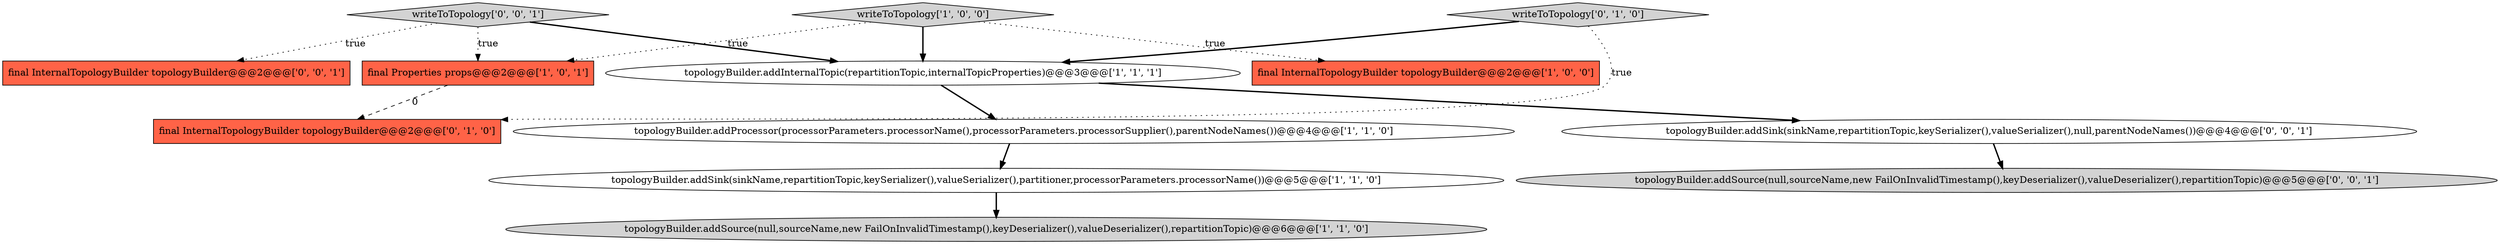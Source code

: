 digraph {
11 [style = filled, label = "final InternalTopologyBuilder topologyBuilder@@@2@@@['0', '0', '1']", fillcolor = tomato, shape = box image = "AAA0AAABBB3BBB"];
12 [style = filled, label = "topologyBuilder.addSink(sinkName,repartitionTopic,keySerializer(),valueSerializer(),null,parentNodeNames())@@@4@@@['0', '0', '1']", fillcolor = white, shape = ellipse image = "AAA0AAABBB3BBB"];
10 [style = filled, label = "writeToTopology['0', '0', '1']", fillcolor = lightgray, shape = diamond image = "AAA0AAABBB3BBB"];
4 [style = filled, label = "topologyBuilder.addSource(null,sourceName,new FailOnInvalidTimestamp(),keyDeserializer(),valueDeserializer(),repartitionTopic)@@@6@@@['1', '1', '0']", fillcolor = lightgray, shape = ellipse image = "AAA0AAABBB1BBB"];
3 [style = filled, label = "final Properties props@@@2@@@['1', '0', '1']", fillcolor = tomato, shape = box image = "AAA0AAABBB1BBB"];
5 [style = filled, label = "topologyBuilder.addProcessor(processorParameters.processorName(),processorParameters.processorSupplier(),parentNodeNames())@@@4@@@['1', '1', '0']", fillcolor = white, shape = ellipse image = "AAA0AAABBB1BBB"];
7 [style = filled, label = "final InternalTopologyBuilder topologyBuilder@@@2@@@['0', '1', '0']", fillcolor = tomato, shape = box image = "AAA1AAABBB2BBB"];
9 [style = filled, label = "topologyBuilder.addSource(null,sourceName,new FailOnInvalidTimestamp(),keyDeserializer(),valueDeserializer(),repartitionTopic)@@@5@@@['0', '0', '1']", fillcolor = lightgray, shape = ellipse image = "AAA0AAABBB3BBB"];
2 [style = filled, label = "topologyBuilder.addInternalTopic(repartitionTopic,internalTopicProperties)@@@3@@@['1', '1', '1']", fillcolor = white, shape = ellipse image = "AAA0AAABBB1BBB"];
8 [style = filled, label = "writeToTopology['0', '1', '0']", fillcolor = lightgray, shape = diamond image = "AAA0AAABBB2BBB"];
0 [style = filled, label = "final InternalTopologyBuilder topologyBuilder@@@2@@@['1', '0', '0']", fillcolor = tomato, shape = box image = "AAA0AAABBB1BBB"];
6 [style = filled, label = "writeToTopology['1', '0', '0']", fillcolor = lightgray, shape = diamond image = "AAA0AAABBB1BBB"];
1 [style = filled, label = "topologyBuilder.addSink(sinkName,repartitionTopic,keySerializer(),valueSerializer(),partitioner,processorParameters.processorName())@@@5@@@['1', '1', '0']", fillcolor = white, shape = ellipse image = "AAA0AAABBB1BBB"];
10->3 [style = dotted, label="true"];
5->1 [style = bold, label=""];
8->7 [style = dotted, label="true"];
1->4 [style = bold, label=""];
10->2 [style = bold, label=""];
6->0 [style = dotted, label="true"];
6->3 [style = dotted, label="true"];
8->2 [style = bold, label=""];
12->9 [style = bold, label=""];
10->11 [style = dotted, label="true"];
3->7 [style = dashed, label="0"];
2->12 [style = bold, label=""];
2->5 [style = bold, label=""];
6->2 [style = bold, label=""];
}
